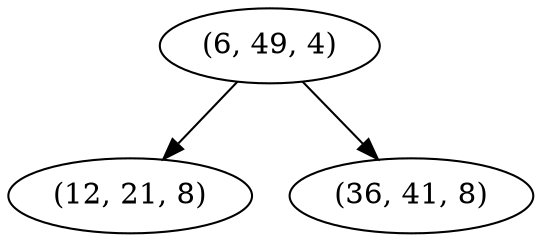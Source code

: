 digraph tree {
    "(6, 49, 4)";
    "(12, 21, 8)";
    "(36, 41, 8)";
    "(6, 49, 4)" -> "(12, 21, 8)";
    "(6, 49, 4)" -> "(36, 41, 8)";
}
